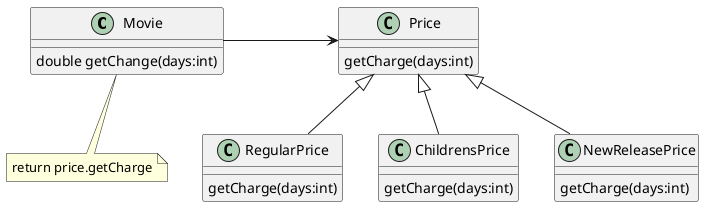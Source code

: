 @startuml

    class Movie {
        double getChange(days:int)
    }
    note bottom of  Movie : return price.getCharge

    class Price {
        getCharge(days:int)
    }

    class RegularPrice {
        getCharge(days:int)
    }

    class ChildrensPrice {
         getCharge(days:int)
    }

    class NewReleasePrice {
         getCharge(days:int)
    }





    Movie  -right-> Price
    Price <|-- RegularPrice
    Price <|-- ChildrensPrice
    Price <|-- NewReleasePrice




    @end